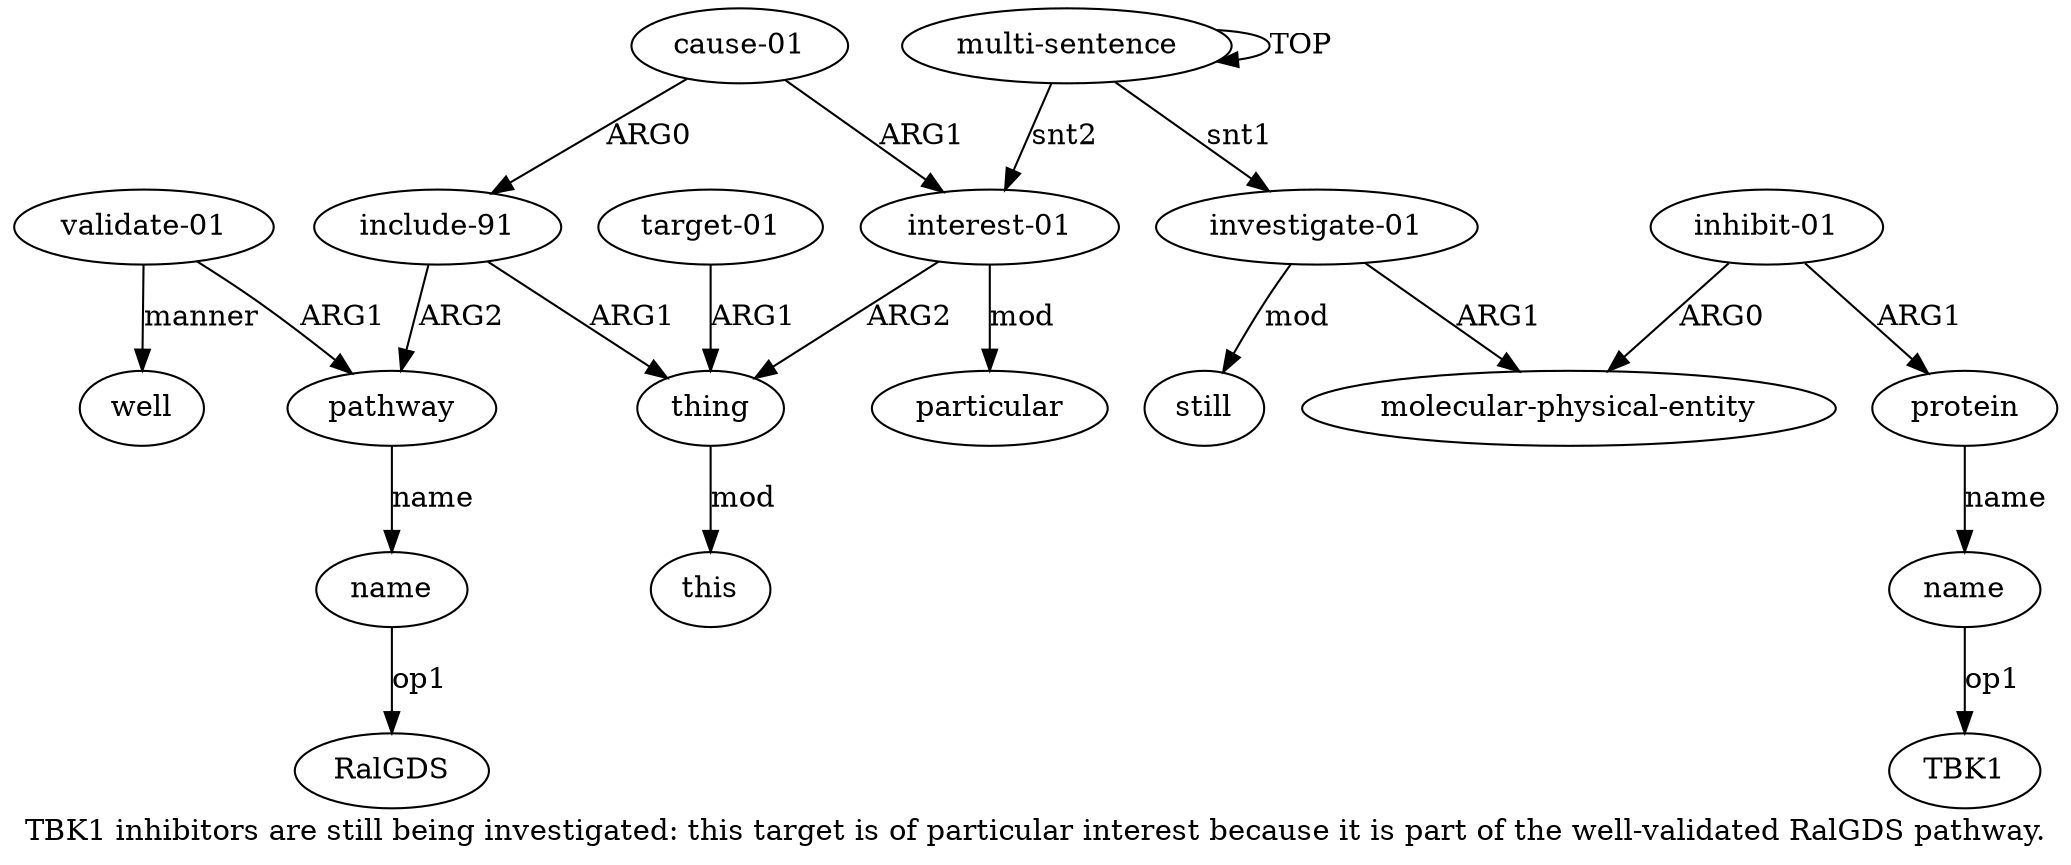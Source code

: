 digraph  {
	graph [label="TBK1 inhibitors are still being investigated: this target is of particular interest because it is part of the well-validated RalGDS \
pathway."];
	node [label="\N"];
	a15	 [color=black,
		gold_ind=15,
		gold_label=name,
		label=name,
		test_ind=15,
		test_label=name];
	"a15 RalGDS"	 [color=black,
		gold_ind=-1,
		gold_label=RalGDS,
		label=RalGDS,
		test_ind=-1,
		test_label=RalGDS];
	a15 -> "a15 RalGDS" [key=0,
	color=black,
	gold_label=op1,
	label=op1,
	test_label=op1];
a14 [color=black,
	gold_ind=14,
	gold_label=pathway,
	label=pathway,
	test_ind=14,
	test_label=pathway];
a14 -> a15 [key=0,
color=black,
gold_label=name,
label=name,
test_label=name];
a17 [color=black,
gold_ind=17,
gold_label=well,
label=well,
test_ind=17,
test_label=well];
a16 [color=black,
gold_ind=16,
gold_label="validate-01",
label="validate-01",
test_ind=16,
test_label="validate-01"];
a16 -> a14 [key=0,
color=black,
gold_label=ARG1,
label=ARG1,
test_label=ARG1];
a16 -> a17 [key=0,
color=black,
gold_label=manner,
label=manner,
test_label=manner];
a11 [color=black,
gold_ind=11,
gold_label=particular,
label=particular,
test_ind=11,
test_label=particular];
a10 [color=black,
gold_ind=10,
gold_label=this,
label=this,
test_ind=10,
test_label=this];
a13 [color=black,
gold_ind=13,
gold_label="include-91",
label="include-91",
test_ind=13,
test_label="include-91"];
a13 -> a14 [key=0,
color=black,
gold_label=ARG2,
label=ARG2,
test_label=ARG2];
a8 [color=black,
gold_ind=8,
gold_label=thing,
label=thing,
test_ind=8,
test_label=thing];
a13 -> a8 [key=0,
color=black,
gold_label=ARG1,
label=ARG1,
test_label=ARG1];
a12 [color=black,
gold_ind=12,
gold_label="cause-01",
label="cause-01",
test_ind=12,
test_label="cause-01"];
a12 -> a13 [key=0,
color=black,
gold_label=ARG0,
label=ARG0,
test_label=ARG0];
a7 [color=black,
gold_ind=7,
gold_label="interest-01",
label="interest-01",
test_ind=7,
test_label="interest-01"];
a12 -> a7 [key=0,
color=black,
gold_label=ARG1,
label=ARG1,
test_label=ARG1];
"a5 TBK1" [color=black,
gold_ind=-1,
gold_label=TBK1,
label=TBK1,
test_ind=-1,
test_label=TBK1];
a1 [color=black,
gold_ind=1,
gold_label="investigate-01",
label="investigate-01",
test_ind=1,
test_label="investigate-01"];
a2 [color=black,
gold_ind=2,
gold_label="molecular-physical-entity",
label="molecular-physical-entity",
test_ind=2,
test_label="molecular-physical-entity"];
a1 -> a2 [key=0,
color=black,
gold_label=ARG1,
label=ARG1,
test_label=ARG1];
a6 [color=black,
gold_ind=6,
gold_label=still,
label=still,
test_ind=6,
test_label=still];
a1 -> a6 [key=0,
color=black,
gold_label=mod,
label=mod,
test_label=mod];
a0 [color=black,
gold_ind=0,
gold_label="multi-sentence",
label="multi-sentence",
test_ind=0,
test_label="multi-sentence"];
a0 -> a1 [key=0,
color=black,
gold_label=snt1,
label=snt1,
test_label=snt1];
a0 -> a0 [key=0,
color=black,
gold_label=TOP,
label=TOP,
test_label=TOP];
a0 -> a7 [key=0,
color=black,
gold_label=snt2,
label=snt2,
test_label=snt2];
a3 [color=black,
gold_ind=3,
gold_label="inhibit-01",
label="inhibit-01",
test_ind=3,
test_label="inhibit-01"];
a3 -> a2 [key=0,
color=black,
gold_label=ARG0,
label=ARG0,
test_label=ARG0];
a4 [color=black,
gold_ind=4,
gold_label=protein,
label=protein,
test_ind=4,
test_label=protein];
a3 -> a4 [key=0,
color=black,
gold_label=ARG1,
label=ARG1,
test_label=ARG1];
a5 [color=black,
gold_ind=5,
gold_label=name,
label=name,
test_ind=5,
test_label=name];
a5 -> "a5 TBK1" [key=0,
color=black,
gold_label=op1,
label=op1,
test_label=op1];
a4 -> a5 [key=0,
color=black,
gold_label=name,
label=name,
test_label=name];
a7 -> a11 [key=0,
color=black,
gold_label=mod,
label=mod,
test_label=mod];
a7 -> a8 [key=0,
color=black,
gold_label=ARG2,
label=ARG2,
test_label=ARG2];
a9 [color=black,
gold_ind=9,
gold_label="target-01",
label="target-01",
test_ind=9,
test_label="target-01"];
a9 -> a8 [key=0,
color=black,
gold_label=ARG1,
label=ARG1,
test_label=ARG1];
a8 -> a10 [key=0,
color=black,
gold_label=mod,
label=mod,
test_label=mod];
}
